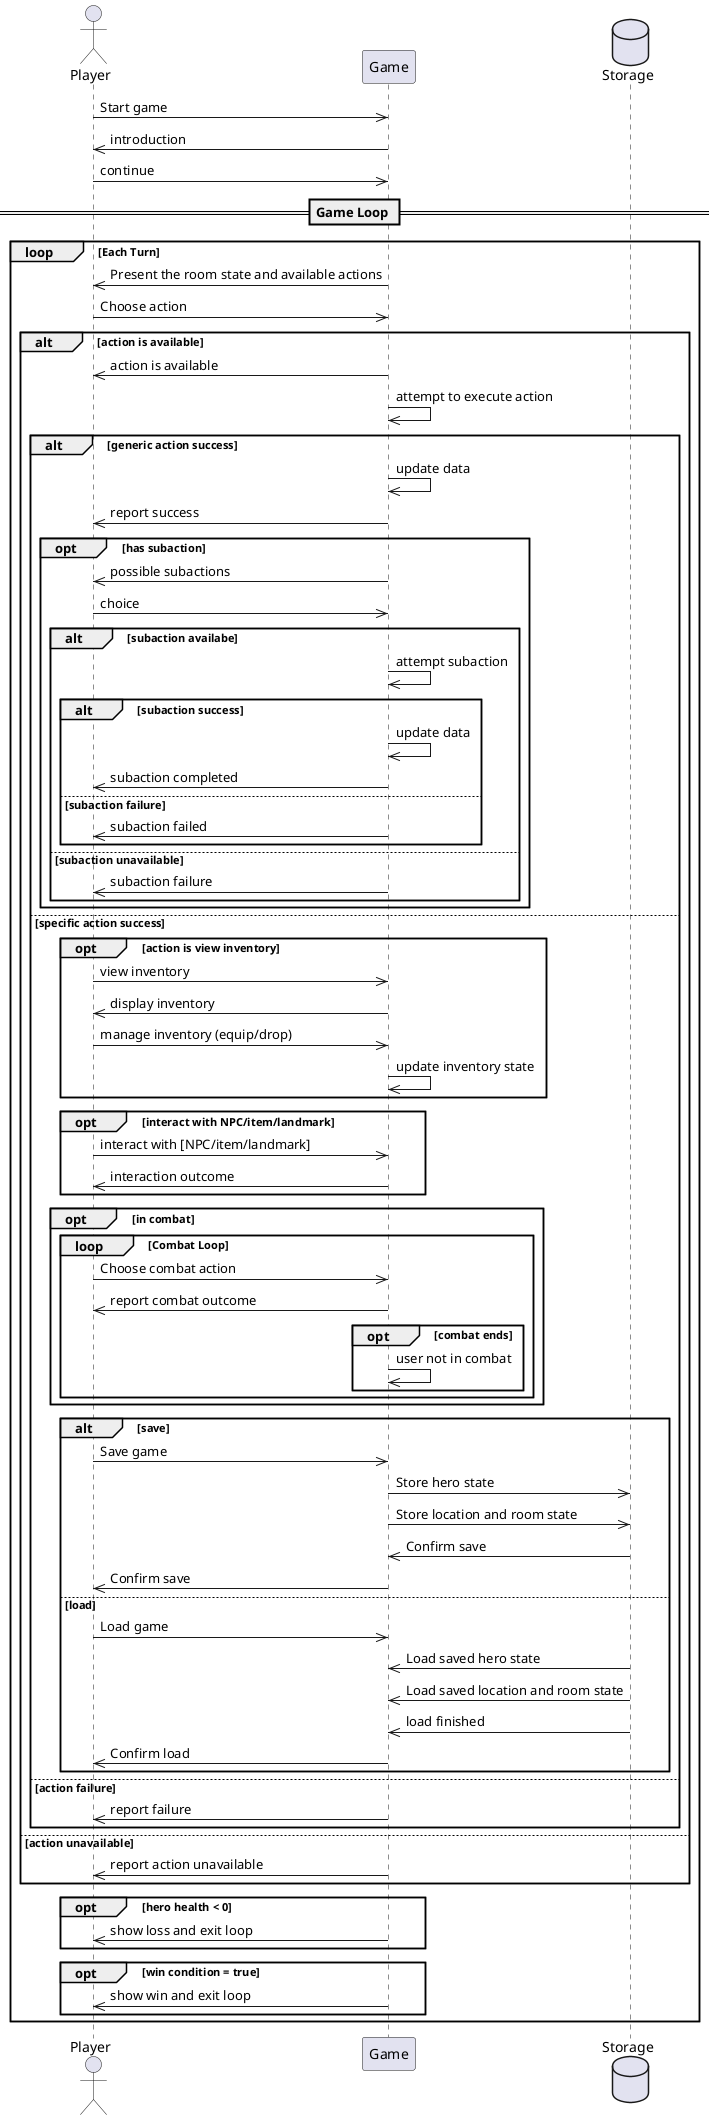 @startuml System Sequence Diagram
actor User as "Player"
participant Game as "Game"
database Storage as "Storage"

User->>Game: Start game
Game->>User: introduction
User->>Game: continue


== Game Loop ==
loop Each Turn
    Game->>User: Present the room state and available actions
    User->>Game: Choose action
    alt action is available
        Game->>User: action is available
        Game->>Game: attempt to execute action
        alt generic action success
            Game->>Game: update data
            Game->>User: report success
            opt has subaction
            Game->>User: possible subactions
            User->>Game: choice
             alt subaction availabe
             Game->>Game: attempt subaction
              alt subaction success
              Game->>Game: update data
              Game->>User: subaction completed
              else subaction failure
              Game->>User: subaction failed
              end 
              else subaction unavailable
              Game->>User: subaction failure
              end
              end
    else specific action success
                opt action is view inventory
        User->>Game: view inventory
        Game->>User: display inventory
        User->>Game: manage inventory (equip/drop)
        Game->>Game: update inventory state
    end
        opt interact with NPC/item/landmark
        User->>Game: interact with [NPC/item/landmark]
        Game->>User: interaction outcome
    end
    opt in combat
        loop Combat Loop
            User->>Game: Choose combat action
            Game->>User: report combat outcome
            opt combat ends
                Game->>Game: user not in combat
            end
        end
    end
    

       alt save
    User->>Game: Save game
    Game->>Storage: Store hero state
    Game->>Storage: Store location and room state
    Storage->>Game: Confirm save
    Game->>User: Confirm save
else load
    User->>Game: Load game
    Storage->>Game: Load saved hero state
    Storage->>Game: Load saved location and room state
    Storage->>Game: load finished
    Game->>User: Confirm load
end
    else action failure
        Game->>User: report failure
    end
    else action unavailable
    Game->>User: report action unavailable
    end
    opt hero health < 0
        Game->>User: show loss and exit loop
    end
    opt win condition = true
        Game->>User: show win and exit loop
    end
    
    end


@enduml
